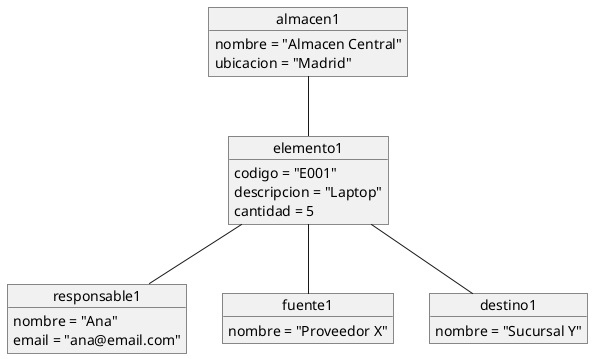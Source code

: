 @startuml
object almacen1 {
  nombre = "Almacen Central"
  ubicacion = "Madrid"
}

object elemento1 {
  codigo = "E001"
  descripcion = "Laptop"
  cantidad = 5
}

object responsable1 {
  nombre = "Ana"
  email = "ana@email.com"
}

object fuente1 {
  nombre = "Proveedor X"
}

object destino1 {
  nombre = "Sucursal Y"
}

almacen1 -- elemento1
elemento1 -- responsable1
elemento1 -- fuente1
elemento1 -- destino1
@enduml
